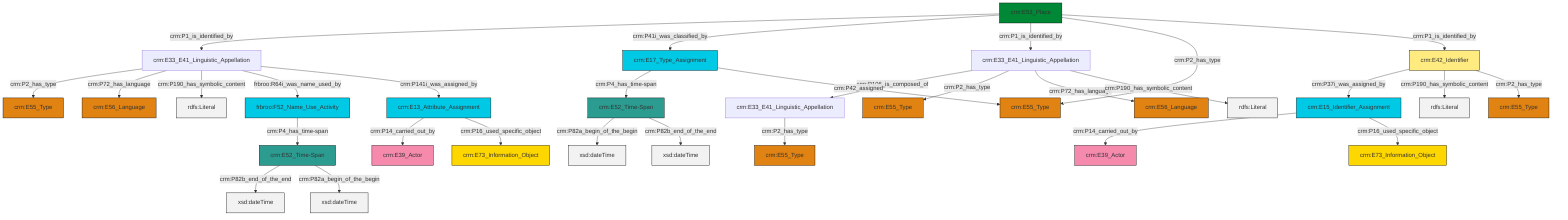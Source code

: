 graph TD
classDef Literal fill:#f2f2f2,stroke:#000000;
classDef CRM_Entity fill:#FFFFFF,stroke:#000000;
classDef Temporal_Entity fill:#00C9E6, stroke:#000000;
classDef Type fill:#E18312, stroke:#000000;
classDef Time-Span fill:#2C9C91, stroke:#000000;
classDef Appellation fill:#FFEB7F, stroke:#000000;
classDef Place fill:#008836, stroke:#000000;
classDef Persistent_Item fill:#B266B2, stroke:#000000;
classDef Conceptual_Object fill:#FFD700, stroke:#000000;
classDef Physical_Thing fill:#D2B48C, stroke:#000000;
classDef Actor fill:#f58aad, stroke:#000000;
classDef PC_Classes fill:#4ce600, stroke:#000000;
classDef Multi fill:#cccccc,stroke:#000000;

8["crm:E33_E41_Linguistic_Appellation"]:::Default -->|crm:P2_has_type| 9["crm:E55_Type"]:::Type
10["crm:E42_Identifier"]:::Appellation -->|crm:P37i_was_assigned_by| 11["crm:E15_Identifier_Assignment"]:::Temporal_Entity
13["crm:E53_Place"]:::Place -->|crm:P1_is_identified_by| 8["crm:E33_E41_Linguistic_Appellation"]:::Default
0["crm:E52_Time-Span"]:::Time-Span -->|crm:P82a_begin_of_the_begin| 16[xsd:dateTime]:::Literal
17["crm:E52_Time-Span"]:::Time-Span -->|crm:P82b_end_of_the_end| 18[xsd:dateTime]:::Literal
10["crm:E42_Identifier"]:::Appellation -->|crm:P190_has_symbolic_content| 21[rdfs:Literal]:::Literal
28["crm:E13_Attribute_Assignment"]:::Temporal_Entity -->|crm:P14_carried_out_by| 22["crm:E39_Actor"]:::Actor
13["crm:E53_Place"]:::Place -->|crm:P41i_was_classified_by| 29["crm:E17_Type_Assignment"]:::Temporal_Entity
13["crm:E53_Place"]:::Place -->|crm:P1_is_identified_by| 30["crm:E33_E41_Linguistic_Appellation"]:::Default
13["crm:E53_Place"]:::Place -->|crm:P2_has_type| 26["crm:E55_Type"]:::Type
28["crm:E13_Attribute_Assignment"]:::Temporal_Entity -->|crm:P16_used_specific_object| 24["crm:E73_Information_Object"]:::Conceptual_Object
8["crm:E33_E41_Linguistic_Appellation"]:::Default -->|crm:P72_has_language| 34["crm:E56_Language"]:::Type
10["crm:E42_Identifier"]:::Appellation -->|crm:P2_has_type| 35["crm:E55_Type"]:::Type
6["crm:E33_E41_Linguistic_Appellation"]:::Default -->|crm:P2_has_type| 2["crm:E55_Type"]:::Type
17["crm:E52_Time-Span"]:::Time-Span -->|crm:P82a_begin_of_the_begin| 37[xsd:dateTime]:::Literal
13["crm:E53_Place"]:::Place -->|crm:P1_is_identified_by| 10["crm:E42_Identifier"]:::Appellation
30["crm:E33_E41_Linguistic_Appellation"]:::Default -->|crm:P106_is_composed_of| 6["crm:E33_E41_Linguistic_Appellation"]:::Default
0["crm:E52_Time-Span"]:::Time-Span -->|crm:P82b_end_of_the_end| 38[xsd:dateTime]:::Literal
8["crm:E33_E41_Linguistic_Appellation"]:::Default -->|crm:P190_has_symbolic_content| 44[rdfs:Literal]:::Literal
11["crm:E15_Identifier_Assignment"]:::Temporal_Entity -->|crm:P14_carried_out_by| 19["crm:E39_Actor"]:::Actor
11["crm:E15_Identifier_Assignment"]:::Temporal_Entity -->|crm:P16_used_specific_object| 45["crm:E73_Information_Object"]:::Conceptual_Object
42["frbroo:F52_Name_Use_Activity"]:::Temporal_Entity -->|crm:P4_has_time-span| 17["crm:E52_Time-Span"]:::Time-Span
8["crm:E33_E41_Linguistic_Appellation"]:::Default -->|frbroo:R64i_was_name_used_by| 42["frbroo:F52_Name_Use_Activity"]:::Temporal_Entity
30["crm:E33_E41_Linguistic_Appellation"]:::Default -->|crm:P2_has_type| 4["crm:E55_Type"]:::Type
8["crm:E33_E41_Linguistic_Appellation"]:::Default -->|crm:P141i_was_assigned_by| 28["crm:E13_Attribute_Assignment"]:::Temporal_Entity
30["crm:E33_E41_Linguistic_Appellation"]:::Default -->|crm:P72_has_language| 14["crm:E56_Language"]:::Type
29["crm:E17_Type_Assignment"]:::Temporal_Entity -->|crm:P4_has_time-span| 0["crm:E52_Time-Span"]:::Time-Span
30["crm:E33_E41_Linguistic_Appellation"]:::Default -->|crm:P190_has_symbolic_content| 50[rdfs:Literal]:::Literal
29["crm:E17_Type_Assignment"]:::Temporal_Entity -->|crm:P42_assigned| 26["crm:E55_Type"]:::Type